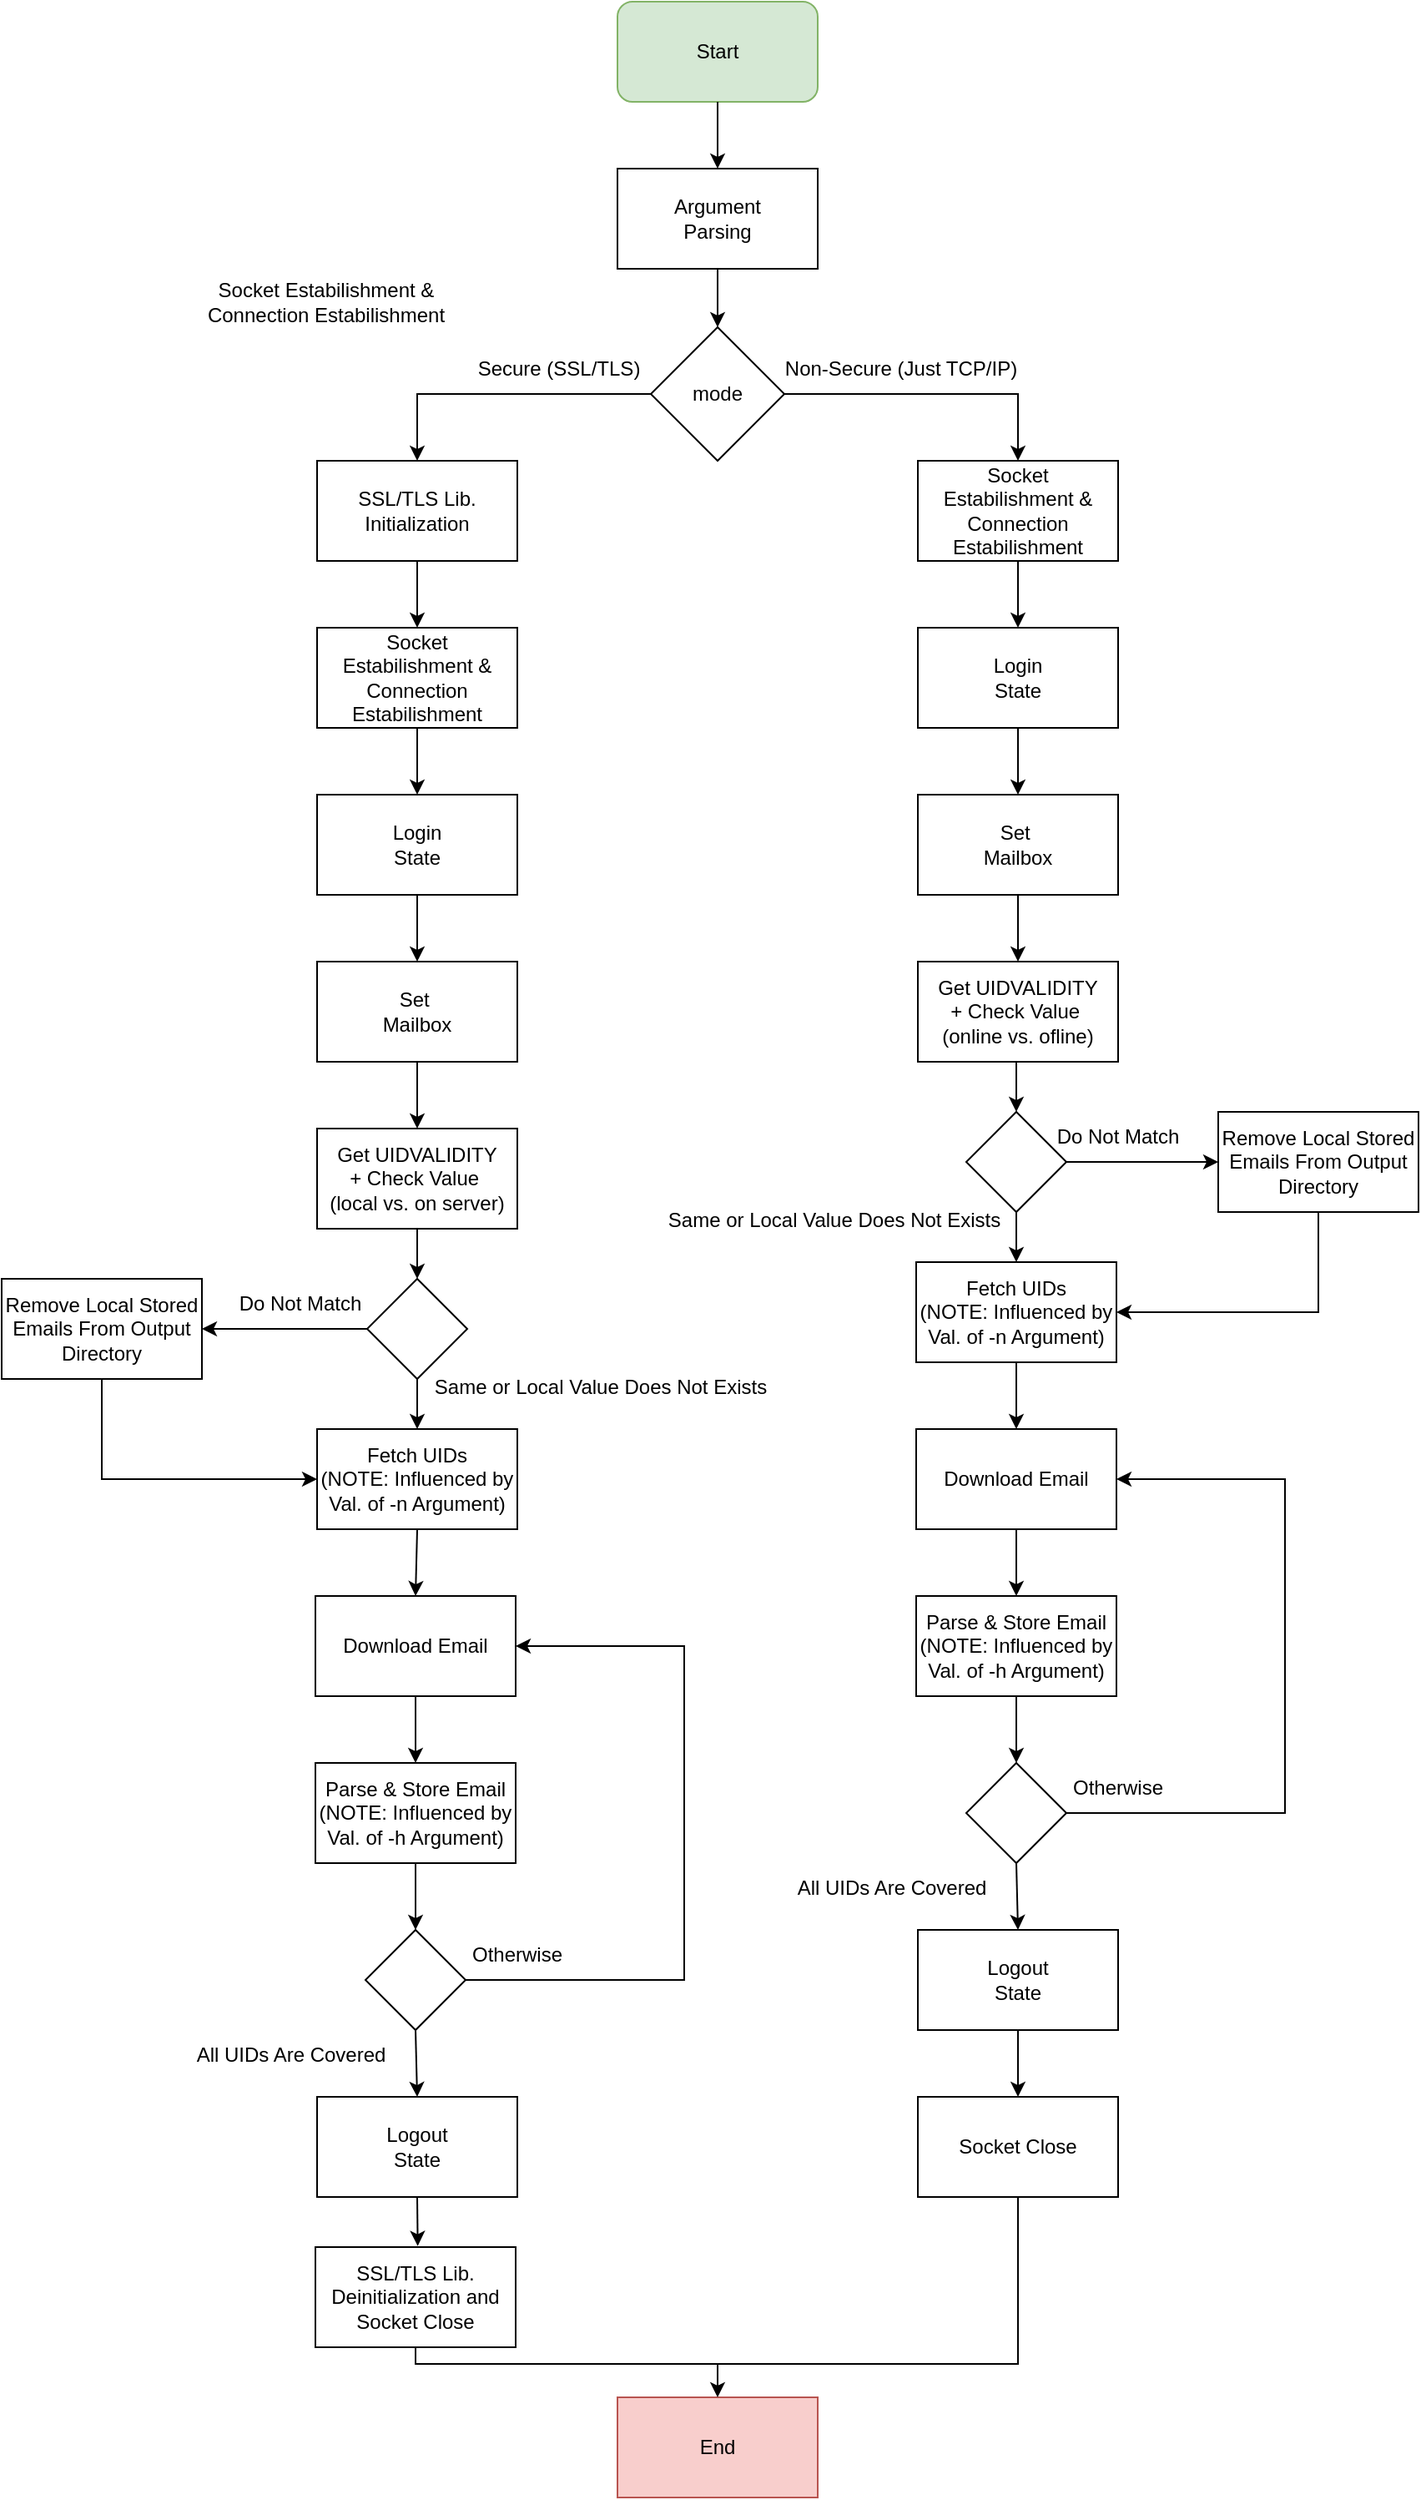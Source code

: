 <mxfile version="24.7.8">
  <diagram name="Page-1" id="7TKHkV2vJJvqDQy92uYG">
    <mxGraphModel dx="2295" dy="1011" grid="1" gridSize="10" guides="1" tooltips="1" connect="1" arrows="1" fold="1" page="1" pageScale="1" pageWidth="827" pageHeight="1169" math="0" shadow="0">
      <root>
        <mxCell id="0" />
        <mxCell id="1" parent="0" />
        <mxCell id="b6xQ0IJ0ZkHh9wJCe6bV-1" value="" style="rounded=1;whiteSpace=wrap;html=1;fillColor=#d5e8d4;strokeColor=#82b366;" vertex="1" parent="1">
          <mxGeometry x="320" y="125" width="120" height="60" as="geometry" />
        </mxCell>
        <mxCell id="b6xQ0IJ0ZkHh9wJCe6bV-2" value="Start" style="text;html=1;align=center;verticalAlign=middle;whiteSpace=wrap;rounded=0;" vertex="1" parent="1">
          <mxGeometry x="320" y="125" width="120" height="60" as="geometry" />
        </mxCell>
        <mxCell id="b6xQ0IJ0ZkHh9wJCe6bV-3" value="" style="rounded=0;whiteSpace=wrap;html=1;" vertex="1" parent="1">
          <mxGeometry x="320" y="225" width="120" height="60" as="geometry" />
        </mxCell>
        <mxCell id="b6xQ0IJ0ZkHh9wJCe6bV-4" value="Argument&lt;div&gt;Parsing&lt;/div&gt;" style="text;html=1;align=center;verticalAlign=middle;whiteSpace=wrap;rounded=0;" vertex="1" parent="1">
          <mxGeometry x="320" y="225" width="120" height="60" as="geometry" />
        </mxCell>
        <mxCell id="b6xQ0IJ0ZkHh9wJCe6bV-5" value="" style="endArrow=classic;html=1;rounded=0;exitX=0.5;exitY=1;exitDx=0;exitDy=0;" edge="1" parent="1" source="b6xQ0IJ0ZkHh9wJCe6bV-2">
          <mxGeometry width="50" height="50" relative="1" as="geometry">
            <mxPoint x="370" y="325" as="sourcePoint" />
            <mxPoint x="380" y="225" as="targetPoint" />
          </mxGeometry>
        </mxCell>
        <mxCell id="b6xQ0IJ0ZkHh9wJCe6bV-6" value="" style="rhombus;whiteSpace=wrap;html=1;" vertex="1" parent="1">
          <mxGeometry x="340" y="320" width="80" height="80" as="geometry" />
        </mxCell>
        <mxCell id="b6xQ0IJ0ZkHh9wJCe6bV-7" value="mode" style="text;html=1;align=center;verticalAlign=middle;whiteSpace=wrap;rounded=0;" vertex="1" parent="1">
          <mxGeometry x="350" y="345" width="60" height="30" as="geometry" />
        </mxCell>
        <mxCell id="b6xQ0IJ0ZkHh9wJCe6bV-8" value="" style="endArrow=classic;html=1;rounded=0;exitX=0.5;exitY=1;exitDx=0;exitDy=0;entryX=0.5;entryY=0;entryDx=0;entryDy=0;" edge="1" parent="1" source="b6xQ0IJ0ZkHh9wJCe6bV-4" target="b6xQ0IJ0ZkHh9wJCe6bV-6">
          <mxGeometry width="50" height="50" relative="1" as="geometry">
            <mxPoint x="380" y="375" as="sourcePoint" />
            <mxPoint x="380" y="345" as="targetPoint" />
          </mxGeometry>
        </mxCell>
        <mxCell id="b6xQ0IJ0ZkHh9wJCe6bV-9" value="" style="endArrow=classic;html=1;rounded=0;exitX=1;exitY=0.5;exitDx=0;exitDy=0;entryX=0.5;entryY=0;entryDx=0;entryDy=0;" edge="1" parent="1" source="b6xQ0IJ0ZkHh9wJCe6bV-6" target="b6xQ0IJ0ZkHh9wJCe6bV-21">
          <mxGeometry width="50" height="50" relative="1" as="geometry">
            <mxPoint x="360" y="490" as="sourcePoint" />
            <mxPoint x="560" y="400" as="targetPoint" />
            <Array as="points">
              <mxPoint x="560" y="360" />
            </Array>
          </mxGeometry>
        </mxCell>
        <mxCell id="b6xQ0IJ0ZkHh9wJCe6bV-10" value="" style="endArrow=classic;html=1;rounded=0;exitX=0;exitY=0.5;exitDx=0;exitDy=0;entryX=0.5;entryY=0;entryDx=0;entryDy=0;" edge="1" parent="1" source="b6xQ0IJ0ZkHh9wJCe6bV-6" target="b6xQ0IJ0ZkHh9wJCe6bV-14">
          <mxGeometry width="50" height="50" relative="1" as="geometry">
            <mxPoint x="330" y="359.68" as="sourcePoint" />
            <mxPoint x="200" y="400" as="targetPoint" />
            <Array as="points">
              <mxPoint x="200" y="360" />
            </Array>
          </mxGeometry>
        </mxCell>
        <mxCell id="b6xQ0IJ0ZkHh9wJCe6bV-11" value="Secure (SSL/TLS)" style="text;html=1;align=center;verticalAlign=middle;whiteSpace=wrap;rounded=0;" vertex="1" parent="1">
          <mxGeometry x="220" y="330" width="130" height="30" as="geometry" />
        </mxCell>
        <mxCell id="b6xQ0IJ0ZkHh9wJCe6bV-12" value="Non-Secure (Just TCP/IP)" style="text;html=1;align=center;verticalAlign=middle;whiteSpace=wrap;rounded=0;" vertex="1" parent="1">
          <mxGeometry x="410" y="330" width="160" height="30" as="geometry" />
        </mxCell>
        <mxCell id="b6xQ0IJ0ZkHh9wJCe6bV-14" value="" style="rounded=0;whiteSpace=wrap;html=1;" vertex="1" parent="1">
          <mxGeometry x="140" y="400" width="120" height="60" as="geometry" />
        </mxCell>
        <mxCell id="b6xQ0IJ0ZkHh9wJCe6bV-15" value="Socket Estabilishment &amp;amp; Connection Estabilishment" style="text;html=1;align=center;verticalAlign=middle;whiteSpace=wrap;rounded=0;" vertex="1" parent="1">
          <mxGeometry x="71" y="290" width="149" height="30" as="geometry" />
        </mxCell>
        <mxCell id="b6xQ0IJ0ZkHh9wJCe6bV-16" value="SSL/TLS Lib.&lt;div&gt;Initialization&lt;/div&gt;" style="text;html=1;align=center;verticalAlign=middle;whiteSpace=wrap;rounded=0;" vertex="1" parent="1">
          <mxGeometry x="140" y="400" width="120" height="60" as="geometry" />
        </mxCell>
        <mxCell id="b6xQ0IJ0ZkHh9wJCe6bV-17" value="" style="rounded=0;whiteSpace=wrap;html=1;" vertex="1" parent="1">
          <mxGeometry x="140" y="500" width="120" height="60" as="geometry" />
        </mxCell>
        <mxCell id="b6xQ0IJ0ZkHh9wJCe6bV-18" value="Socket Estabilishment &amp;amp; Connection Estabilishment" style="text;html=1;align=center;verticalAlign=middle;whiteSpace=wrap;rounded=0;" vertex="1" parent="1">
          <mxGeometry x="140" y="500" width="120" height="60" as="geometry" />
        </mxCell>
        <mxCell id="b6xQ0IJ0ZkHh9wJCe6bV-19" value="" style="endArrow=classic;html=1;rounded=0;exitX=0.5;exitY=1;exitDx=0;exitDy=0;entryX=0.5;entryY=0;entryDx=0;entryDy=0;" edge="1" parent="1" source="b6xQ0IJ0ZkHh9wJCe6bV-16" target="b6xQ0IJ0ZkHh9wJCe6bV-18">
          <mxGeometry width="50" height="50" relative="1" as="geometry">
            <mxPoint x="160" y="470" as="sourcePoint" />
            <mxPoint x="210" y="420" as="targetPoint" />
          </mxGeometry>
        </mxCell>
        <mxCell id="b6xQ0IJ0ZkHh9wJCe6bV-20" value="" style="rounded=0;whiteSpace=wrap;html=1;" vertex="1" parent="1">
          <mxGeometry x="500" y="400" width="120" height="60" as="geometry" />
        </mxCell>
        <mxCell id="b6xQ0IJ0ZkHh9wJCe6bV-21" value="Socket Estabilishment &amp;amp; Connection Estabilishment" style="text;html=1;align=center;verticalAlign=middle;whiteSpace=wrap;rounded=0;" vertex="1" parent="1">
          <mxGeometry x="500" y="400" width="120" height="60" as="geometry" />
        </mxCell>
        <mxCell id="b6xQ0IJ0ZkHh9wJCe6bV-22" value="" style="rounded=0;whiteSpace=wrap;html=1;" vertex="1" parent="1">
          <mxGeometry x="140" y="600" width="120" height="60" as="geometry" />
        </mxCell>
        <mxCell id="b6xQ0IJ0ZkHh9wJCe6bV-23" value="Login&lt;div&gt;State&lt;/div&gt;" style="text;html=1;align=center;verticalAlign=middle;whiteSpace=wrap;rounded=0;" vertex="1" parent="1">
          <mxGeometry x="140" y="600" width="120" height="60" as="geometry" />
        </mxCell>
        <mxCell id="b6xQ0IJ0ZkHh9wJCe6bV-24" value="" style="rounded=0;whiteSpace=wrap;html=1;" vertex="1" parent="1">
          <mxGeometry x="500" y="500" width="120" height="60" as="geometry" />
        </mxCell>
        <mxCell id="b6xQ0IJ0ZkHh9wJCe6bV-25" value="Login&lt;div&gt;State&lt;/div&gt;" style="text;html=1;align=center;verticalAlign=middle;whiteSpace=wrap;rounded=0;" vertex="1" parent="1">
          <mxGeometry x="500" y="500" width="120" height="60" as="geometry" />
        </mxCell>
        <mxCell id="b6xQ0IJ0ZkHh9wJCe6bV-26" value="" style="endArrow=classic;html=1;rounded=0;exitX=0.5;exitY=1;exitDx=0;exitDy=0;entryX=0.5;entryY=0;entryDx=0;entryDy=0;" edge="1" parent="1" source="b6xQ0IJ0ZkHh9wJCe6bV-18" target="b6xQ0IJ0ZkHh9wJCe6bV-23">
          <mxGeometry width="50" height="50" relative="1" as="geometry">
            <mxPoint x="300" y="620" as="sourcePoint" />
            <mxPoint x="350" y="570" as="targetPoint" />
          </mxGeometry>
        </mxCell>
        <mxCell id="b6xQ0IJ0ZkHh9wJCe6bV-27" value="" style="endArrow=classic;html=1;rounded=0;exitX=0.5;exitY=1;exitDx=0;exitDy=0;entryX=0.5;entryY=0;entryDx=0;entryDy=0;" edge="1" parent="1" source="b6xQ0IJ0ZkHh9wJCe6bV-21" target="b6xQ0IJ0ZkHh9wJCe6bV-25">
          <mxGeometry width="50" height="50" relative="1" as="geometry">
            <mxPoint x="300" y="620" as="sourcePoint" />
            <mxPoint x="350" y="570" as="targetPoint" />
          </mxGeometry>
        </mxCell>
        <mxCell id="b6xQ0IJ0ZkHh9wJCe6bV-28" value="" style="rounded=0;whiteSpace=wrap;html=1;" vertex="1" parent="1">
          <mxGeometry x="140" y="700" width="120" height="60" as="geometry" />
        </mxCell>
        <mxCell id="b6xQ0IJ0ZkHh9wJCe6bV-29" value="Set&amp;nbsp;&lt;div&gt;Mailbox&lt;/div&gt;" style="text;html=1;align=center;verticalAlign=middle;whiteSpace=wrap;rounded=0;" vertex="1" parent="1">
          <mxGeometry x="140" y="700" width="120" height="60" as="geometry" />
        </mxCell>
        <mxCell id="b6xQ0IJ0ZkHh9wJCe6bV-30" value="" style="rounded=0;whiteSpace=wrap;html=1;" vertex="1" parent="1">
          <mxGeometry x="500" y="600" width="120" height="60" as="geometry" />
        </mxCell>
        <mxCell id="b6xQ0IJ0ZkHh9wJCe6bV-31" value="Set&amp;nbsp;&lt;div&gt;Mailbox&lt;/div&gt;" style="text;html=1;align=center;verticalAlign=middle;whiteSpace=wrap;rounded=0;" vertex="1" parent="1">
          <mxGeometry x="500" y="600" width="120" height="60" as="geometry" />
        </mxCell>
        <mxCell id="b6xQ0IJ0ZkHh9wJCe6bV-32" value="" style="rounded=0;whiteSpace=wrap;html=1;" vertex="1" parent="1">
          <mxGeometry x="140" y="800" width="120" height="60" as="geometry" />
        </mxCell>
        <mxCell id="b6xQ0IJ0ZkHh9wJCe6bV-33" value="Get UIDVALIDITY&lt;div&gt;+ Check Value&amp;nbsp;&lt;/div&gt;&lt;div&gt;(local vs. on server)&lt;/div&gt;" style="text;html=1;align=center;verticalAlign=middle;whiteSpace=wrap;rounded=0;" vertex="1" parent="1">
          <mxGeometry x="140" y="800" width="120" height="60" as="geometry" />
        </mxCell>
        <mxCell id="b6xQ0IJ0ZkHh9wJCe6bV-34" value="" style="rounded=0;whiteSpace=wrap;html=1;" vertex="1" parent="1">
          <mxGeometry x="500" y="700" width="120" height="60" as="geometry" />
        </mxCell>
        <mxCell id="b6xQ0IJ0ZkHh9wJCe6bV-35" value="Get UIDVALIDITY&lt;div&gt;+ Check Value&amp;nbsp;&lt;/div&gt;&lt;div&gt;(online vs. ofline)&lt;/div&gt;" style="text;html=1;align=center;verticalAlign=middle;whiteSpace=wrap;rounded=0;" vertex="1" parent="1">
          <mxGeometry x="500" y="700" width="120" height="60" as="geometry" />
        </mxCell>
        <mxCell id="b6xQ0IJ0ZkHh9wJCe6bV-36" value="" style="rhombus;whiteSpace=wrap;html=1;" vertex="1" parent="1">
          <mxGeometry x="170" y="890" width="60" height="60" as="geometry" />
        </mxCell>
        <mxCell id="b6xQ0IJ0ZkHh9wJCe6bV-38" value="" style="endArrow=classic;html=1;rounded=0;exitX=0.5;exitY=1;exitDx=0;exitDy=0;entryX=0.5;entryY=0;entryDx=0;entryDy=0;" edge="1" parent="1" source="b6xQ0IJ0ZkHh9wJCe6bV-33" target="b6xQ0IJ0ZkHh9wJCe6bV-36">
          <mxGeometry width="50" height="50" relative="1" as="geometry">
            <mxPoint x="240" y="930" as="sourcePoint" />
            <mxPoint x="290" y="880" as="targetPoint" />
          </mxGeometry>
        </mxCell>
        <mxCell id="b6xQ0IJ0ZkHh9wJCe6bV-39" value="" style="rounded=0;whiteSpace=wrap;html=1;" vertex="1" parent="1">
          <mxGeometry x="140" y="980" width="120" height="60" as="geometry" />
        </mxCell>
        <mxCell id="b6xQ0IJ0ZkHh9wJCe6bV-40" value="Fetch UIDs&lt;div&gt;(NOTE: Influenced by Val. of -n Argument)&lt;/div&gt;" style="text;html=1;align=center;verticalAlign=middle;whiteSpace=wrap;rounded=0;" vertex="1" parent="1">
          <mxGeometry x="140" y="980" width="120" height="60" as="geometry" />
        </mxCell>
        <mxCell id="b6xQ0IJ0ZkHh9wJCe6bV-41" value="" style="rounded=0;whiteSpace=wrap;html=1;" vertex="1" parent="1">
          <mxGeometry x="-49" y="890" width="120" height="60" as="geometry" />
        </mxCell>
        <mxCell id="b6xQ0IJ0ZkHh9wJCe6bV-42" value="Remove Local Stored Emails From Output Directory" style="text;html=1;align=center;verticalAlign=middle;whiteSpace=wrap;rounded=0;" vertex="1" parent="1">
          <mxGeometry x="-49" y="890" width="120" height="60" as="geometry" />
        </mxCell>
        <mxCell id="b6xQ0IJ0ZkHh9wJCe6bV-43" value="" style="endArrow=classic;html=1;rounded=0;exitX=0;exitY=0.5;exitDx=0;exitDy=0;entryX=1;entryY=0.5;entryDx=0;entryDy=0;" edge="1" parent="1" source="b6xQ0IJ0ZkHh9wJCe6bV-36" target="b6xQ0IJ0ZkHh9wJCe6bV-42">
          <mxGeometry width="50" height="50" relative="1" as="geometry">
            <mxPoint x="120" y="1020" as="sourcePoint" />
            <mxPoint x="170" y="970" as="targetPoint" />
          </mxGeometry>
        </mxCell>
        <mxCell id="b6xQ0IJ0ZkHh9wJCe6bV-44" value="" style="endArrow=classic;html=1;rounded=0;exitX=0.5;exitY=1;exitDx=0;exitDy=0;entryX=0;entryY=0.5;entryDx=0;entryDy=0;" edge="1" parent="1" source="b6xQ0IJ0ZkHh9wJCe6bV-42" target="b6xQ0IJ0ZkHh9wJCe6bV-40">
          <mxGeometry width="50" height="50" relative="1" as="geometry">
            <mxPoint x="120" y="1020" as="sourcePoint" />
            <mxPoint x="170" y="970" as="targetPoint" />
            <Array as="points">
              <mxPoint x="11" y="1010" />
            </Array>
          </mxGeometry>
        </mxCell>
        <mxCell id="b6xQ0IJ0ZkHh9wJCe6bV-45" value="" style="endArrow=classic;html=1;rounded=0;exitX=0.5;exitY=1;exitDx=0;exitDy=0;entryX=0.5;entryY=0;entryDx=0;entryDy=0;" edge="1" parent="1" source="b6xQ0IJ0ZkHh9wJCe6bV-36" target="b6xQ0IJ0ZkHh9wJCe6bV-40">
          <mxGeometry width="50" height="50" relative="1" as="geometry">
            <mxPoint x="120" y="1020" as="sourcePoint" />
            <mxPoint x="170" y="970" as="targetPoint" />
          </mxGeometry>
        </mxCell>
        <mxCell id="b6xQ0IJ0ZkHh9wJCe6bV-46" value="Do Not Match" style="text;html=1;align=center;verticalAlign=middle;whiteSpace=wrap;rounded=0;" vertex="1" parent="1">
          <mxGeometry x="90" y="890" width="80" height="30" as="geometry" />
        </mxCell>
        <mxCell id="b6xQ0IJ0ZkHh9wJCe6bV-47" value="Same or Local Value Does Not Exists" style="text;html=1;align=center;verticalAlign=middle;whiteSpace=wrap;rounded=0;" vertex="1" parent="1">
          <mxGeometry x="200" y="940" width="220" height="30" as="geometry" />
        </mxCell>
        <mxCell id="b6xQ0IJ0ZkHh9wJCe6bV-48" value="" style="rhombus;whiteSpace=wrap;html=1;" vertex="1" parent="1">
          <mxGeometry x="529" y="790" width="60" height="60" as="geometry" />
        </mxCell>
        <mxCell id="b6xQ0IJ0ZkHh9wJCe6bV-49" value="" style="endArrow=classic;html=1;rounded=0;exitX=0.5;exitY=1;exitDx=0;exitDy=0;entryX=0.5;entryY=0;entryDx=0;entryDy=0;" edge="1" parent="1" target="b6xQ0IJ0ZkHh9wJCe6bV-48">
          <mxGeometry width="50" height="50" relative="1" as="geometry">
            <mxPoint x="559" y="760" as="sourcePoint" />
            <mxPoint x="649" y="780" as="targetPoint" />
          </mxGeometry>
        </mxCell>
        <mxCell id="b6xQ0IJ0ZkHh9wJCe6bV-50" value="" style="rounded=0;whiteSpace=wrap;html=1;" vertex="1" parent="1">
          <mxGeometry x="499" y="880" width="120" height="60" as="geometry" />
        </mxCell>
        <mxCell id="b6xQ0IJ0ZkHh9wJCe6bV-51" value="Fetch UIDs&lt;div&gt;(NOTE: Influenced by Val. of -n Argument)&lt;/div&gt;" style="text;html=1;align=center;verticalAlign=middle;whiteSpace=wrap;rounded=0;" vertex="1" parent="1">
          <mxGeometry x="499" y="880" width="120" height="60" as="geometry" />
        </mxCell>
        <mxCell id="b6xQ0IJ0ZkHh9wJCe6bV-52" value="" style="endArrow=classic;html=1;rounded=0;exitX=1;exitY=0.5;exitDx=0;exitDy=0;" edge="1" parent="1" source="b6xQ0IJ0ZkHh9wJCe6bV-48">
          <mxGeometry width="50" height="50" relative="1" as="geometry">
            <mxPoint x="679" y="819.62" as="sourcePoint" />
            <mxPoint x="680" y="820" as="targetPoint" />
          </mxGeometry>
        </mxCell>
        <mxCell id="b6xQ0IJ0ZkHh9wJCe6bV-53" value="" style="endArrow=classic;html=1;rounded=0;exitX=0.5;exitY=1;exitDx=0;exitDy=0;entryX=0.5;entryY=0;entryDx=0;entryDy=0;" edge="1" parent="1" source="b6xQ0IJ0ZkHh9wJCe6bV-48" target="b6xQ0IJ0ZkHh9wJCe6bV-51">
          <mxGeometry width="50" height="50" relative="1" as="geometry">
            <mxPoint x="479" y="920" as="sourcePoint" />
            <mxPoint x="529" y="870" as="targetPoint" />
          </mxGeometry>
        </mxCell>
        <mxCell id="b6xQ0IJ0ZkHh9wJCe6bV-54" value="Do Not Match" style="text;html=1;align=center;verticalAlign=middle;whiteSpace=wrap;rounded=0;" vertex="1" parent="1">
          <mxGeometry x="580" y="790" width="80" height="30" as="geometry" />
        </mxCell>
        <mxCell id="b6xQ0IJ0ZkHh9wJCe6bV-55" value="Same or Local Value Does Not Exists" style="text;html=1;align=center;verticalAlign=middle;whiteSpace=wrap;rounded=0;" vertex="1" parent="1">
          <mxGeometry x="340" y="840" width="220" height="30" as="geometry" />
        </mxCell>
        <mxCell id="b6xQ0IJ0ZkHh9wJCe6bV-56" value="" style="rounded=0;whiteSpace=wrap;html=1;" vertex="1" parent="1">
          <mxGeometry x="680" y="790" width="120" height="60" as="geometry" />
        </mxCell>
        <mxCell id="b6xQ0IJ0ZkHh9wJCe6bV-57" value="Remove Local Stored Emails From Output Directory" style="text;html=1;align=center;verticalAlign=middle;whiteSpace=wrap;rounded=0;" vertex="1" parent="1">
          <mxGeometry x="680" y="790" width="120" height="60" as="geometry" />
        </mxCell>
        <mxCell id="b6xQ0IJ0ZkHh9wJCe6bV-58" value="" style="endArrow=classic;html=1;rounded=0;exitX=0.5;exitY=1;exitDx=0;exitDy=0;entryX=1;entryY=0.5;entryDx=0;entryDy=0;" edge="1" parent="1" source="b6xQ0IJ0ZkHh9wJCe6bV-57" target="b6xQ0IJ0ZkHh9wJCe6bV-51">
          <mxGeometry width="50" height="50" relative="1" as="geometry">
            <mxPoint x="600" y="930" as="sourcePoint" />
            <mxPoint x="650" y="880" as="targetPoint" />
            <Array as="points">
              <mxPoint x="740" y="910" />
            </Array>
          </mxGeometry>
        </mxCell>
        <mxCell id="b6xQ0IJ0ZkHh9wJCe6bV-59" value="" style="endArrow=classic;html=1;rounded=0;exitX=0.5;exitY=1;exitDx=0;exitDy=0;entryX=0.5;entryY=0;entryDx=0;entryDy=0;" edge="1" parent="1" source="b6xQ0IJ0ZkHh9wJCe6bV-63" target="b6xQ0IJ0ZkHh9wJCe6bV-64">
          <mxGeometry width="50" height="50" relative="1" as="geometry">
            <mxPoint x="350" y="1020" as="sourcePoint" />
            <mxPoint x="400" y="970" as="targetPoint" />
          </mxGeometry>
        </mxCell>
        <mxCell id="b6xQ0IJ0ZkHh9wJCe6bV-60" value="" style="rounded=0;whiteSpace=wrap;html=1;" vertex="1" parent="1">
          <mxGeometry x="499" y="980" width="120" height="60" as="geometry" />
        </mxCell>
        <mxCell id="b6xQ0IJ0ZkHh9wJCe6bV-61" value="Download Email" style="text;html=1;align=center;verticalAlign=middle;whiteSpace=wrap;rounded=0;" vertex="1" parent="1">
          <mxGeometry x="499" y="980" width="120" height="60" as="geometry" />
        </mxCell>
        <mxCell id="b6xQ0IJ0ZkHh9wJCe6bV-62" value="" style="rounded=0;whiteSpace=wrap;html=1;" vertex="1" parent="1">
          <mxGeometry x="499" y="1080" width="120" height="60" as="geometry" />
        </mxCell>
        <mxCell id="b6xQ0IJ0ZkHh9wJCe6bV-63" value="&lt;div&gt;Parse &amp;amp;&amp;nbsp;&lt;span style=&quot;background-color: initial;&quot;&gt;Store Email&lt;/span&gt;&lt;/div&gt;&lt;div&gt;(NOTE: Influenced by Val. of -h Argument)&lt;span style=&quot;background-color: initial;&quot;&gt;&lt;br&gt;&lt;/span&gt;&lt;/div&gt;" style="text;html=1;align=center;verticalAlign=middle;whiteSpace=wrap;rounded=0;" vertex="1" parent="1">
          <mxGeometry x="499" y="1080" width="120" height="60" as="geometry" />
        </mxCell>
        <mxCell id="b6xQ0IJ0ZkHh9wJCe6bV-64" value="" style="rhombus;whiteSpace=wrap;html=1;" vertex="1" parent="1">
          <mxGeometry x="529" y="1180" width="60" height="60" as="geometry" />
        </mxCell>
        <mxCell id="b6xQ0IJ0ZkHh9wJCe6bV-65" value="" style="endArrow=classic;html=1;rounded=0;exitX=0.5;exitY=1;exitDx=0;exitDy=0;entryX=0.5;entryY=0;entryDx=0;entryDy=0;" edge="1" parent="1" source="b6xQ0IJ0ZkHh9wJCe6bV-61" target="b6xQ0IJ0ZkHh9wJCe6bV-63">
          <mxGeometry width="50" height="50" relative="1" as="geometry">
            <mxPoint x="420" y="1150" as="sourcePoint" />
            <mxPoint x="470" y="1100" as="targetPoint" />
          </mxGeometry>
        </mxCell>
        <mxCell id="b6xQ0IJ0ZkHh9wJCe6bV-66" value="" style="endArrow=classic;html=1;rounded=0;exitX=0.5;exitY=1;exitDx=0;exitDy=0;entryX=0.5;entryY=0;entryDx=0;entryDy=0;" edge="1" parent="1" source="b6xQ0IJ0ZkHh9wJCe6bV-51" target="b6xQ0IJ0ZkHh9wJCe6bV-61">
          <mxGeometry width="50" height="50" relative="1" as="geometry">
            <mxPoint x="420" y="1150" as="sourcePoint" />
            <mxPoint x="470" y="1100" as="targetPoint" />
          </mxGeometry>
        </mxCell>
        <mxCell id="b6xQ0IJ0ZkHh9wJCe6bV-67" value="" style="endArrow=classic;html=1;rounded=0;exitX=0.5;exitY=1;exitDx=0;exitDy=0;entryX=0.5;entryY=0;entryDx=0;entryDy=0;" edge="1" parent="1" source="b6xQ0IJ0ZkHh9wJCe6bV-31" target="b6xQ0IJ0ZkHh9wJCe6bV-35">
          <mxGeometry width="50" height="50" relative="1" as="geometry">
            <mxPoint x="420" y="680" as="sourcePoint" />
            <mxPoint x="470" y="630" as="targetPoint" />
          </mxGeometry>
        </mxCell>
        <mxCell id="b6xQ0IJ0ZkHh9wJCe6bV-68" value="" style="endArrow=classic;html=1;rounded=0;exitX=0.5;exitY=1;exitDx=0;exitDy=0;entryX=0.5;entryY=0;entryDx=0;entryDy=0;" edge="1" parent="1" source="b6xQ0IJ0ZkHh9wJCe6bV-25" target="b6xQ0IJ0ZkHh9wJCe6bV-31">
          <mxGeometry width="50" height="50" relative="1" as="geometry">
            <mxPoint x="420" y="680" as="sourcePoint" />
            <mxPoint x="470" y="630" as="targetPoint" />
          </mxGeometry>
        </mxCell>
        <mxCell id="b6xQ0IJ0ZkHh9wJCe6bV-69" value="" style="endArrow=classic;html=1;rounded=0;exitX=0.5;exitY=1;exitDx=0;exitDy=0;entryX=0.5;entryY=0;entryDx=0;entryDy=0;" edge="1" parent="1" source="b6xQ0IJ0ZkHh9wJCe6bV-23" target="b6xQ0IJ0ZkHh9wJCe6bV-29">
          <mxGeometry width="50" height="50" relative="1" as="geometry">
            <mxPoint x="420" y="680" as="sourcePoint" />
            <mxPoint x="470" y="630" as="targetPoint" />
          </mxGeometry>
        </mxCell>
        <mxCell id="b6xQ0IJ0ZkHh9wJCe6bV-70" value="" style="endArrow=classic;html=1;rounded=0;exitX=0.5;exitY=1;exitDx=0;exitDy=0;entryX=0.5;entryY=0;entryDx=0;entryDy=0;" edge="1" parent="1" source="b6xQ0IJ0ZkHh9wJCe6bV-29" target="b6xQ0IJ0ZkHh9wJCe6bV-33">
          <mxGeometry width="50" height="50" relative="1" as="geometry">
            <mxPoint x="420" y="860" as="sourcePoint" />
            <mxPoint x="470" y="810" as="targetPoint" />
          </mxGeometry>
        </mxCell>
        <mxCell id="b6xQ0IJ0ZkHh9wJCe6bV-71" value="" style="endArrow=classic;html=1;rounded=0;exitX=1;exitY=0.5;exitDx=0;exitDy=0;entryX=1;entryY=0.5;entryDx=0;entryDy=0;" edge="1" parent="1" source="b6xQ0IJ0ZkHh9wJCe6bV-64" target="b6xQ0IJ0ZkHh9wJCe6bV-61">
          <mxGeometry width="50" height="50" relative="1" as="geometry">
            <mxPoint x="500" y="1140" as="sourcePoint" />
            <mxPoint x="550" y="1090" as="targetPoint" />
            <Array as="points">
              <mxPoint x="720" y="1210" />
              <mxPoint x="720" y="1010" />
            </Array>
          </mxGeometry>
        </mxCell>
        <mxCell id="b6xQ0IJ0ZkHh9wJCe6bV-72" value="" style="endArrow=classic;html=1;rounded=0;exitX=0.5;exitY=1;exitDx=0;exitDy=0;" edge="1" parent="1" source="b6xQ0IJ0ZkHh9wJCe6bV-64">
          <mxGeometry width="50" height="50" relative="1" as="geometry">
            <mxPoint x="570" y="1250" as="sourcePoint" />
            <mxPoint x="560" y="1280" as="targetPoint" />
          </mxGeometry>
        </mxCell>
        <mxCell id="b6xQ0IJ0ZkHh9wJCe6bV-73" value="All UIDs Are Covered" style="text;html=1;align=center;verticalAlign=middle;whiteSpace=wrap;rounded=0;" vertex="1" parent="1">
          <mxGeometry x="410" y="1240" width="149" height="30" as="geometry" />
        </mxCell>
        <mxCell id="b6xQ0IJ0ZkHh9wJCe6bV-74" value="Otherwise" style="text;html=1;align=center;verticalAlign=middle;whiteSpace=wrap;rounded=0;" vertex="1" parent="1">
          <mxGeometry x="570" y="1180" width="100" height="30" as="geometry" />
        </mxCell>
        <mxCell id="b6xQ0IJ0ZkHh9wJCe6bV-75" value="" style="endArrow=classic;html=1;rounded=0;exitX=0.5;exitY=1;exitDx=0;exitDy=0;entryX=0.5;entryY=0;entryDx=0;entryDy=0;" edge="1" parent="1" source="b6xQ0IJ0ZkHh9wJCe6bV-79" target="b6xQ0IJ0ZkHh9wJCe6bV-80">
          <mxGeometry width="50" height="50" relative="1" as="geometry">
            <mxPoint x="-10" y="1120" as="sourcePoint" />
            <mxPoint x="40" y="1070" as="targetPoint" />
          </mxGeometry>
        </mxCell>
        <mxCell id="b6xQ0IJ0ZkHh9wJCe6bV-76" value="" style="rounded=0;whiteSpace=wrap;html=1;" vertex="1" parent="1">
          <mxGeometry x="139" y="1080" width="120" height="60" as="geometry" />
        </mxCell>
        <mxCell id="b6xQ0IJ0ZkHh9wJCe6bV-77" value="Download Email" style="text;html=1;align=center;verticalAlign=middle;whiteSpace=wrap;rounded=0;" vertex="1" parent="1">
          <mxGeometry x="139" y="1080" width="120" height="60" as="geometry" />
        </mxCell>
        <mxCell id="b6xQ0IJ0ZkHh9wJCe6bV-78" value="" style="rounded=0;whiteSpace=wrap;html=1;" vertex="1" parent="1">
          <mxGeometry x="139" y="1180" width="120" height="60" as="geometry" />
        </mxCell>
        <mxCell id="b6xQ0IJ0ZkHh9wJCe6bV-79" value="&lt;div&gt;Parse &amp;amp;&amp;nbsp;&lt;span style=&quot;background-color: initial;&quot;&gt;Store Email&lt;/span&gt;&lt;/div&gt;&lt;div&gt;(NOTE: Influenced by Val. of -h Argument)&lt;span style=&quot;background-color: initial;&quot;&gt;&lt;br&gt;&lt;/span&gt;&lt;/div&gt;" style="text;html=1;align=center;verticalAlign=middle;whiteSpace=wrap;rounded=0;" vertex="1" parent="1">
          <mxGeometry x="139" y="1180" width="120" height="60" as="geometry" />
        </mxCell>
        <mxCell id="b6xQ0IJ0ZkHh9wJCe6bV-80" value="" style="rhombus;whiteSpace=wrap;html=1;" vertex="1" parent="1">
          <mxGeometry x="169" y="1280" width="60" height="60" as="geometry" />
        </mxCell>
        <mxCell id="b6xQ0IJ0ZkHh9wJCe6bV-81" value="" style="endArrow=classic;html=1;rounded=0;exitX=0.5;exitY=1;exitDx=0;exitDy=0;entryX=0.5;entryY=0;entryDx=0;entryDy=0;" edge="1" parent="1" source="b6xQ0IJ0ZkHh9wJCe6bV-77" target="b6xQ0IJ0ZkHh9wJCe6bV-79">
          <mxGeometry width="50" height="50" relative="1" as="geometry">
            <mxPoint x="60" y="1250" as="sourcePoint" />
            <mxPoint x="110" y="1200" as="targetPoint" />
          </mxGeometry>
        </mxCell>
        <mxCell id="b6xQ0IJ0ZkHh9wJCe6bV-82" value="" style="endArrow=classic;html=1;rounded=0;exitX=1;exitY=0.5;exitDx=0;exitDy=0;entryX=1;entryY=0.5;entryDx=0;entryDy=0;" edge="1" parent="1" source="b6xQ0IJ0ZkHh9wJCe6bV-80" target="b6xQ0IJ0ZkHh9wJCe6bV-77">
          <mxGeometry width="50" height="50" relative="1" as="geometry">
            <mxPoint x="140" y="1240" as="sourcePoint" />
            <mxPoint x="190" y="1190" as="targetPoint" />
            <Array as="points">
              <mxPoint x="360" y="1310" />
              <mxPoint x="360" y="1110" />
            </Array>
          </mxGeometry>
        </mxCell>
        <mxCell id="b6xQ0IJ0ZkHh9wJCe6bV-83" value="" style="endArrow=classic;html=1;rounded=0;exitX=0.5;exitY=1;exitDx=0;exitDy=0;" edge="1" parent="1" source="b6xQ0IJ0ZkHh9wJCe6bV-80">
          <mxGeometry width="50" height="50" relative="1" as="geometry">
            <mxPoint x="210" y="1350" as="sourcePoint" />
            <mxPoint x="200" y="1380" as="targetPoint" />
          </mxGeometry>
        </mxCell>
        <mxCell id="b6xQ0IJ0ZkHh9wJCe6bV-84" value="All UIDs Are Covered" style="text;html=1;align=center;verticalAlign=middle;whiteSpace=wrap;rounded=0;" vertex="1" parent="1">
          <mxGeometry x="50" y="1340" width="149" height="30" as="geometry" />
        </mxCell>
        <mxCell id="b6xQ0IJ0ZkHh9wJCe6bV-85" value="Otherwise" style="text;html=1;align=center;verticalAlign=middle;whiteSpace=wrap;rounded=0;" vertex="1" parent="1">
          <mxGeometry x="210" y="1280" width="100" height="30" as="geometry" />
        </mxCell>
        <mxCell id="b6xQ0IJ0ZkHh9wJCe6bV-86" value="" style="endArrow=classic;html=1;rounded=0;exitX=0.5;exitY=1;exitDx=0;exitDy=0;entryX=0.5;entryY=0;entryDx=0;entryDy=0;" edge="1" parent="1" source="b6xQ0IJ0ZkHh9wJCe6bV-40" target="b6xQ0IJ0ZkHh9wJCe6bV-77">
          <mxGeometry width="50" height="50" relative="1" as="geometry">
            <mxPoint x="330" y="1070" as="sourcePoint" />
            <mxPoint x="240" y="1060" as="targetPoint" />
          </mxGeometry>
        </mxCell>
        <mxCell id="b6xQ0IJ0ZkHh9wJCe6bV-87" value="" style="rounded=0;whiteSpace=wrap;html=1;" vertex="1" parent="1">
          <mxGeometry x="140" y="1380" width="120" height="60" as="geometry" />
        </mxCell>
        <mxCell id="b6xQ0IJ0ZkHh9wJCe6bV-88" value="Logout&lt;div&gt;State&lt;/div&gt;" style="text;html=1;align=center;verticalAlign=middle;whiteSpace=wrap;rounded=0;" vertex="1" parent="1">
          <mxGeometry x="140" y="1380" width="120" height="60" as="geometry" />
        </mxCell>
        <mxCell id="b6xQ0IJ0ZkHh9wJCe6bV-89" value="" style="rounded=0;whiteSpace=wrap;html=1;" vertex="1" parent="1">
          <mxGeometry x="500" y="1280" width="120" height="60" as="geometry" />
        </mxCell>
        <mxCell id="b6xQ0IJ0ZkHh9wJCe6bV-90" value="Logout&lt;div&gt;State&lt;/div&gt;" style="text;html=1;align=center;verticalAlign=middle;whiteSpace=wrap;rounded=0;" vertex="1" parent="1">
          <mxGeometry x="500" y="1280" width="120" height="60" as="geometry" />
        </mxCell>
        <mxCell id="b6xQ0IJ0ZkHh9wJCe6bV-91" value="" style="rounded=0;whiteSpace=wrap;html=1;" vertex="1" parent="1">
          <mxGeometry x="139" y="1470" width="120" height="60" as="geometry" />
        </mxCell>
        <mxCell id="b6xQ0IJ0ZkHh9wJCe6bV-92" value="SSL/TLS Lib. Deinitialization and Socket Close" style="text;html=1;align=center;verticalAlign=middle;whiteSpace=wrap;rounded=0;" vertex="1" parent="1">
          <mxGeometry x="139" y="1470" width="120" height="60" as="geometry" />
        </mxCell>
        <mxCell id="b6xQ0IJ0ZkHh9wJCe6bV-93" value="" style="rounded=0;whiteSpace=wrap;html=1;" vertex="1" parent="1">
          <mxGeometry x="500" y="1380" width="120" height="60" as="geometry" />
        </mxCell>
        <mxCell id="b6xQ0IJ0ZkHh9wJCe6bV-94" value="Socket Close" style="text;html=1;align=center;verticalAlign=middle;whiteSpace=wrap;rounded=0;" vertex="1" parent="1">
          <mxGeometry x="500" y="1380" width="120" height="60" as="geometry" />
        </mxCell>
        <mxCell id="b6xQ0IJ0ZkHh9wJCe6bV-95" value="" style="rounded=0;whiteSpace=wrap;html=1;fillColor=#f8cecc;strokeColor=#b85450;" vertex="1" parent="1">
          <mxGeometry x="320" y="1560" width="120" height="60" as="geometry" />
        </mxCell>
        <mxCell id="b6xQ0IJ0ZkHh9wJCe6bV-96" value="End" style="text;html=1;align=center;verticalAlign=middle;whiteSpace=wrap;rounded=0;" vertex="1" parent="1">
          <mxGeometry x="320" y="1560" width="120" height="60" as="geometry" />
        </mxCell>
        <mxCell id="b6xQ0IJ0ZkHh9wJCe6bV-97" value="" style="endArrow=classic;html=1;rounded=0;exitX=0.5;exitY=1;exitDx=0;exitDy=0;entryX=0.5;entryY=0;entryDx=0;entryDy=0;" edge="1" parent="1" source="b6xQ0IJ0ZkHh9wJCe6bV-94" target="b6xQ0IJ0ZkHh9wJCe6bV-96">
          <mxGeometry width="50" height="50" relative="1" as="geometry">
            <mxPoint x="340" y="1520" as="sourcePoint" />
            <mxPoint x="390" y="1470" as="targetPoint" />
            <Array as="points">
              <mxPoint x="560" y="1540" />
              <mxPoint x="380" y="1540" />
            </Array>
          </mxGeometry>
        </mxCell>
        <mxCell id="b6xQ0IJ0ZkHh9wJCe6bV-98" value="" style="endArrow=none;html=1;rounded=0;entryX=0.5;entryY=1;entryDx=0;entryDy=0;" edge="1" parent="1" target="b6xQ0IJ0ZkHh9wJCe6bV-92">
          <mxGeometry width="50" height="50" relative="1" as="geometry">
            <mxPoint x="380" y="1540" as="sourcePoint" />
            <mxPoint x="390" y="1470" as="targetPoint" />
            <Array as="points">
              <mxPoint x="199" y="1540" />
            </Array>
          </mxGeometry>
        </mxCell>
        <mxCell id="b6xQ0IJ0ZkHh9wJCe6bV-100" value="" style="endArrow=classic;html=1;rounded=0;exitX=0.5;exitY=1;exitDx=0;exitDy=0;entryX=0.511;entryY=-0.011;entryDx=0;entryDy=0;entryPerimeter=0;" edge="1" parent="1" source="b6xQ0IJ0ZkHh9wJCe6bV-88" target="b6xQ0IJ0ZkHh9wJCe6bV-92">
          <mxGeometry width="50" height="50" relative="1" as="geometry">
            <mxPoint x="180" y="1480" as="sourcePoint" />
            <mxPoint x="230" y="1430" as="targetPoint" />
          </mxGeometry>
        </mxCell>
        <mxCell id="b6xQ0IJ0ZkHh9wJCe6bV-101" value="" style="endArrow=classic;html=1;rounded=0;exitX=0.5;exitY=1;exitDx=0;exitDy=0;entryX=0.5;entryY=0;entryDx=0;entryDy=0;" edge="1" parent="1" source="b6xQ0IJ0ZkHh9wJCe6bV-90" target="b6xQ0IJ0ZkHh9wJCe6bV-94">
          <mxGeometry width="50" height="50" relative="1" as="geometry">
            <mxPoint x="470" y="1390" as="sourcePoint" />
            <mxPoint x="520" y="1340" as="targetPoint" />
          </mxGeometry>
        </mxCell>
      </root>
    </mxGraphModel>
  </diagram>
</mxfile>
